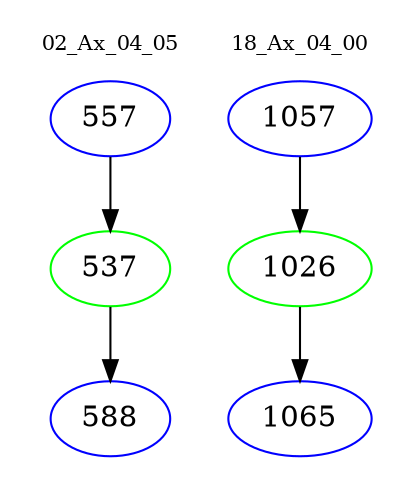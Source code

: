 digraph{
subgraph cluster_0 {
color = white
label = "02_Ax_04_05";
fontsize=10;
T0_557 [label="557", color="blue"]
T0_557 -> T0_537 [color="black"]
T0_537 [label="537", color="green"]
T0_537 -> T0_588 [color="black"]
T0_588 [label="588", color="blue"]
}
subgraph cluster_1 {
color = white
label = "18_Ax_04_00";
fontsize=10;
T1_1057 [label="1057", color="blue"]
T1_1057 -> T1_1026 [color="black"]
T1_1026 [label="1026", color="green"]
T1_1026 -> T1_1065 [color="black"]
T1_1065 [label="1065", color="blue"]
}
}
